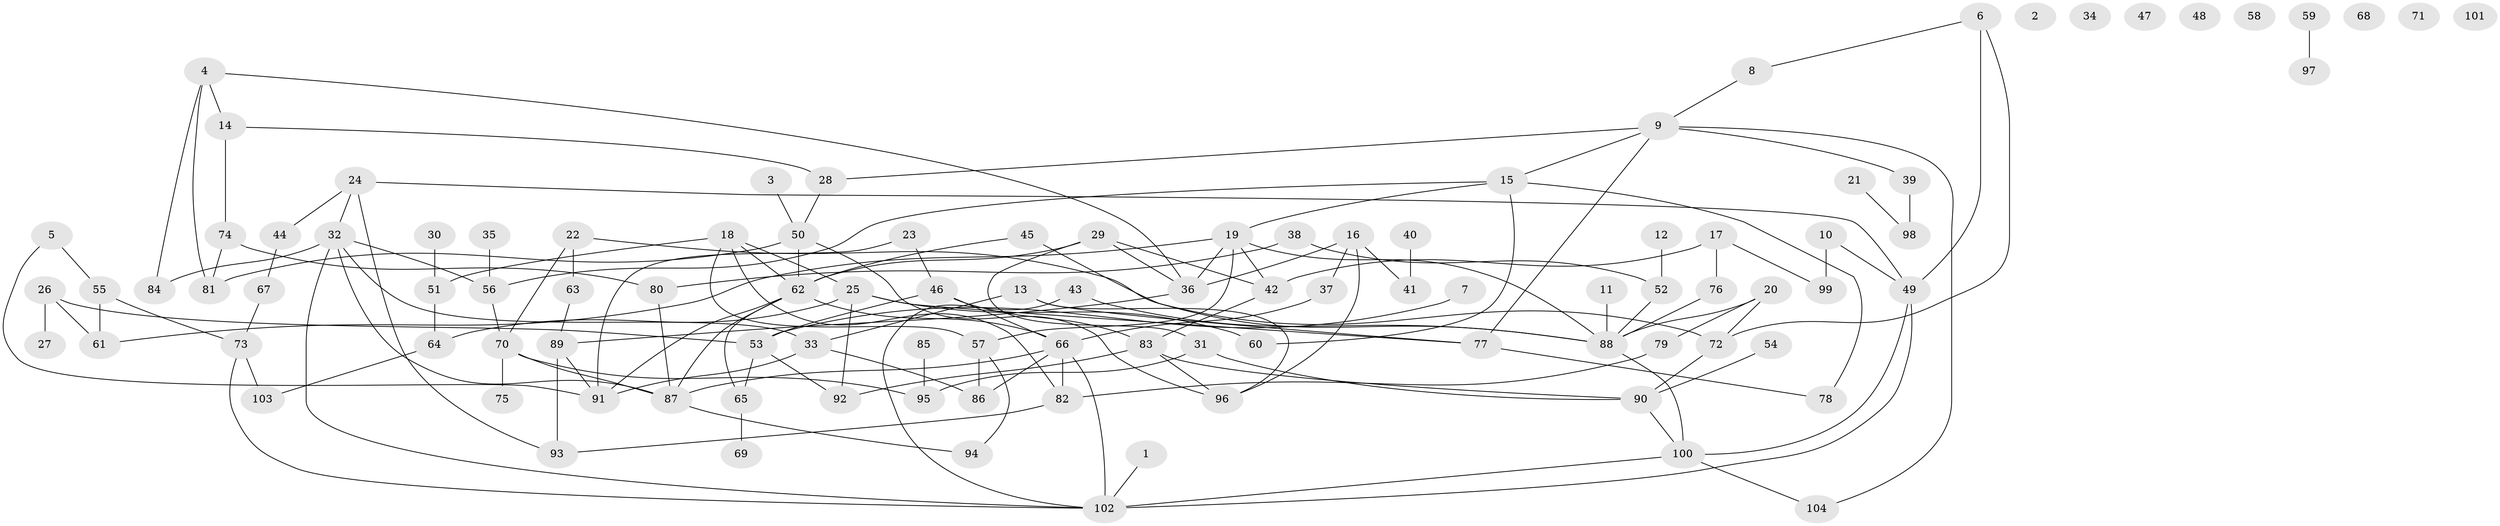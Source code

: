 // Generated by graph-tools (version 1.1) at 2025/33/03/09/25 02:33:26]
// undirected, 104 vertices, 151 edges
graph export_dot {
graph [start="1"]
  node [color=gray90,style=filled];
  1;
  2;
  3;
  4;
  5;
  6;
  7;
  8;
  9;
  10;
  11;
  12;
  13;
  14;
  15;
  16;
  17;
  18;
  19;
  20;
  21;
  22;
  23;
  24;
  25;
  26;
  27;
  28;
  29;
  30;
  31;
  32;
  33;
  34;
  35;
  36;
  37;
  38;
  39;
  40;
  41;
  42;
  43;
  44;
  45;
  46;
  47;
  48;
  49;
  50;
  51;
  52;
  53;
  54;
  55;
  56;
  57;
  58;
  59;
  60;
  61;
  62;
  63;
  64;
  65;
  66;
  67;
  68;
  69;
  70;
  71;
  72;
  73;
  74;
  75;
  76;
  77;
  78;
  79;
  80;
  81;
  82;
  83;
  84;
  85;
  86;
  87;
  88;
  89;
  90;
  91;
  92;
  93;
  94;
  95;
  96;
  97;
  98;
  99;
  100;
  101;
  102;
  103;
  104;
  1 -- 102;
  3 -- 50;
  4 -- 14;
  4 -- 36;
  4 -- 81;
  4 -- 84;
  5 -- 55;
  5 -- 91;
  6 -- 8;
  6 -- 49;
  6 -- 72;
  7 -- 53;
  8 -- 9;
  9 -- 15;
  9 -- 28;
  9 -- 39;
  9 -- 77;
  9 -- 104;
  10 -- 49;
  10 -- 99;
  11 -- 88;
  12 -- 52;
  13 -- 33;
  13 -- 77;
  13 -- 96;
  14 -- 28;
  14 -- 74;
  15 -- 19;
  15 -- 56;
  15 -- 60;
  15 -- 78;
  16 -- 36;
  16 -- 37;
  16 -- 41;
  16 -- 96;
  17 -- 42;
  17 -- 76;
  17 -- 99;
  18 -- 25;
  18 -- 51;
  18 -- 57;
  18 -- 62;
  18 -- 82;
  19 -- 36;
  19 -- 42;
  19 -- 57;
  19 -- 61;
  19 -- 88;
  20 -- 72;
  20 -- 79;
  20 -- 88;
  21 -- 98;
  22 -- 63;
  22 -- 70;
  22 -- 72;
  23 -- 46;
  23 -- 91;
  24 -- 32;
  24 -- 44;
  24 -- 49;
  24 -- 93;
  25 -- 60;
  25 -- 64;
  25 -- 77;
  25 -- 92;
  26 -- 27;
  26 -- 53;
  26 -- 61;
  28 -- 50;
  29 -- 31;
  29 -- 36;
  29 -- 42;
  29 -- 62;
  30 -- 51;
  31 -- 90;
  31 -- 95;
  32 -- 33;
  32 -- 56;
  32 -- 84;
  32 -- 87;
  32 -- 102;
  33 -- 86;
  33 -- 91;
  35 -- 56;
  36 -- 89;
  37 -- 66;
  38 -- 52;
  38 -- 80;
  39 -- 98;
  40 -- 41;
  42 -- 83;
  43 -- 88;
  43 -- 102;
  44 -- 67;
  45 -- 62;
  45 -- 88;
  46 -- 53;
  46 -- 66;
  46 -- 83;
  49 -- 100;
  49 -- 102;
  50 -- 62;
  50 -- 81;
  50 -- 96;
  51 -- 64;
  52 -- 88;
  53 -- 65;
  53 -- 92;
  54 -- 90;
  55 -- 61;
  55 -- 73;
  56 -- 70;
  57 -- 86;
  57 -- 94;
  59 -- 97;
  62 -- 65;
  62 -- 66;
  62 -- 87;
  62 -- 91;
  63 -- 89;
  64 -- 103;
  65 -- 69;
  66 -- 82;
  66 -- 86;
  66 -- 87;
  66 -- 102;
  67 -- 73;
  70 -- 75;
  70 -- 87;
  70 -- 95;
  72 -- 90;
  73 -- 102;
  73 -- 103;
  74 -- 80;
  74 -- 81;
  76 -- 88;
  77 -- 78;
  79 -- 82;
  80 -- 87;
  82 -- 93;
  83 -- 90;
  83 -- 92;
  83 -- 96;
  85 -- 95;
  87 -- 94;
  88 -- 100;
  89 -- 91;
  89 -- 93;
  90 -- 100;
  100 -- 102;
  100 -- 104;
}
